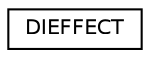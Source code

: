 digraph "Graphical Class Hierarchy"
{
 // LATEX_PDF_SIZE
  edge [fontname="Helvetica",fontsize="10",labelfontname="Helvetica",labelfontsize="10"];
  node [fontname="Helvetica",fontsize="10",shape=record];
  rankdir="LR";
  Node0 [label="DIEFFECT",height=0.2,width=0.4,color="black", fillcolor="white", style="filled",URL="$structDIEFFECT.html",tooltip=" "];
}
